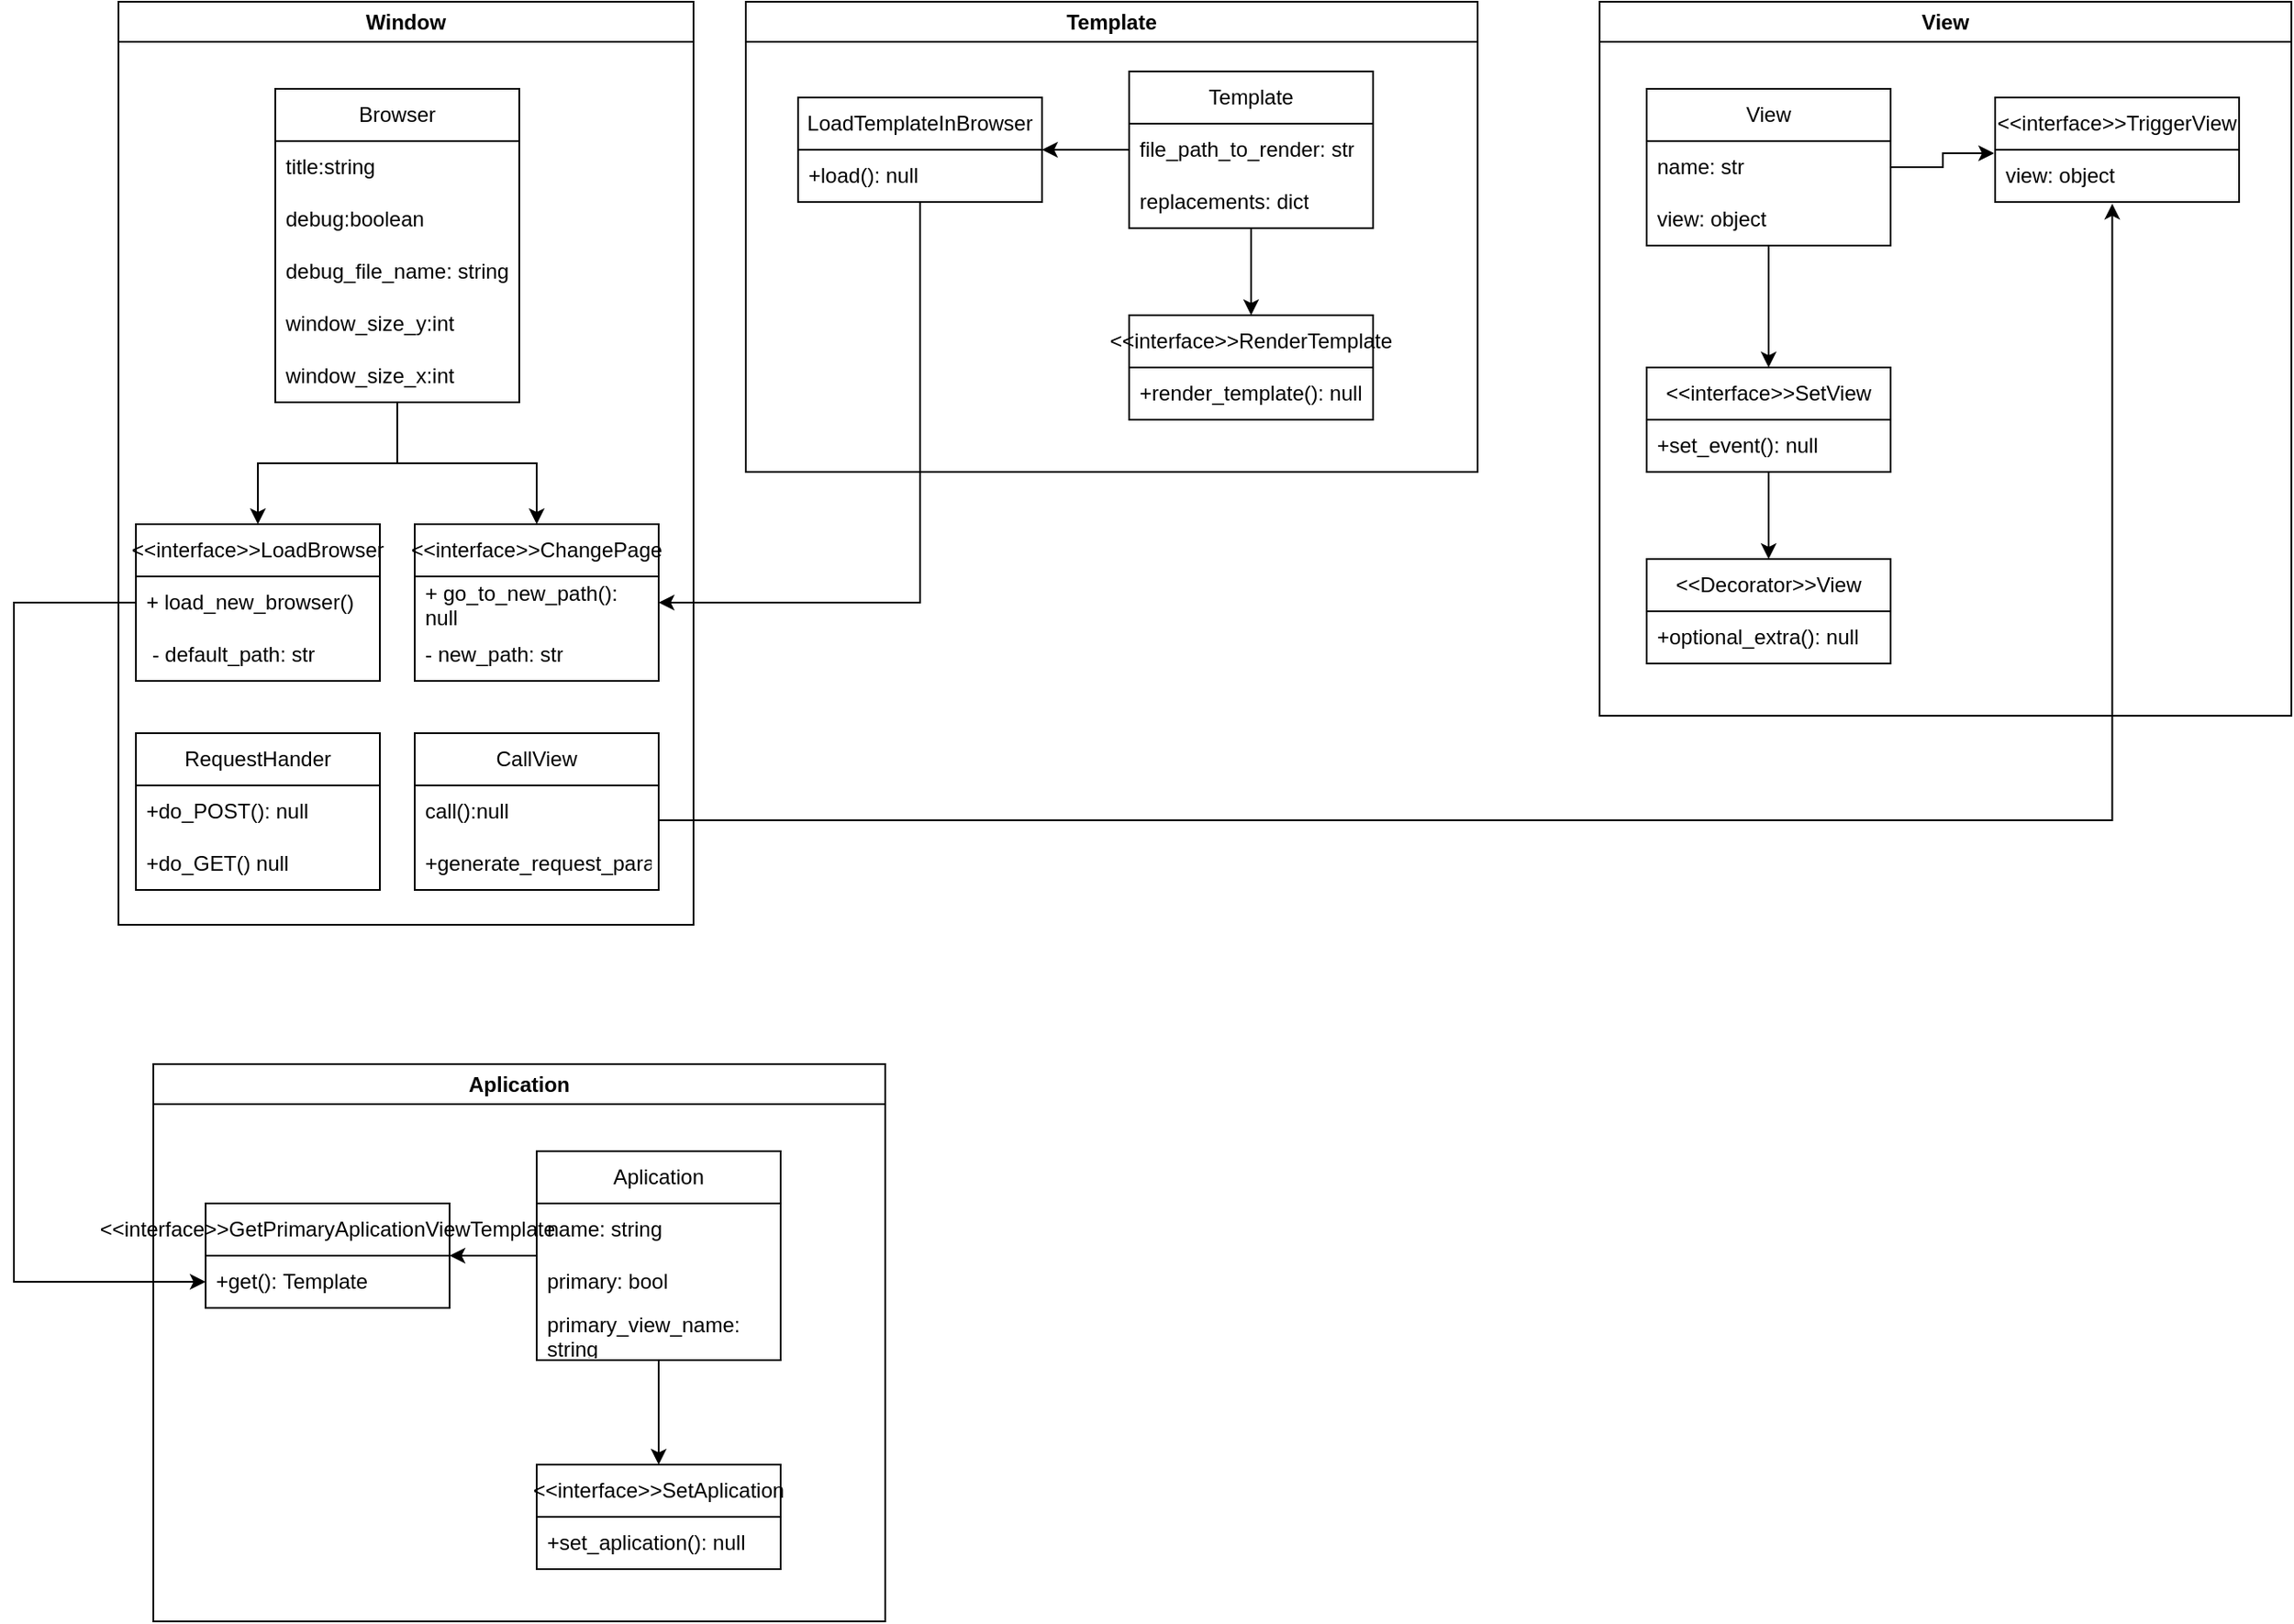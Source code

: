 <mxfile version="21.6.8" type="device">
  <diagram name="Page-1" id="efa7a0a1-bf9b-a30e-e6df-94a7791c09e9">
    <mxGraphModel dx="2599" dy="1025" grid="1" gridSize="10" guides="1" tooltips="1" connect="1" arrows="1" fold="1" page="1" pageScale="1" pageWidth="826" pageHeight="1169" background="none" math="0" shadow="0">
      <root>
        <mxCell id="0" />
        <mxCell id="1" parent="0" />
        <mxCell id="OZg23HnvEFc5ALLs9WBg-119" value="Window" style="swimlane;whiteSpace=wrap;html=1;" vertex="1" parent="1">
          <mxGeometry x="-20" y="60" width="330" height="530" as="geometry" />
        </mxCell>
        <mxCell id="OZg23HnvEFc5ALLs9WBg-136" style="edgeStyle=orthogonalEdgeStyle;rounded=0;orthogonalLoop=1;jettySize=auto;html=1;entryX=0.5;entryY=0;entryDx=0;entryDy=0;" edge="1" parent="OZg23HnvEFc5ALLs9WBg-119" source="OZg23HnvEFc5ALLs9WBg-114" target="OZg23HnvEFc5ALLs9WBg-133">
          <mxGeometry relative="1" as="geometry" />
        </mxCell>
        <mxCell id="OZg23HnvEFc5ALLs9WBg-142" style="edgeStyle=orthogonalEdgeStyle;rounded=0;orthogonalLoop=1;jettySize=auto;html=1;" edge="1" parent="OZg23HnvEFc5ALLs9WBg-119" source="OZg23HnvEFc5ALLs9WBg-114" target="OZg23HnvEFc5ALLs9WBg-140">
          <mxGeometry relative="1" as="geometry" />
        </mxCell>
        <mxCell id="OZg23HnvEFc5ALLs9WBg-114" value="Browser" style="swimlane;fontStyle=0;childLayout=stackLayout;horizontal=1;startSize=30;horizontalStack=0;resizeParent=1;resizeParentMax=0;resizeLast=0;collapsible=1;marginBottom=0;whiteSpace=wrap;html=1;" vertex="1" parent="OZg23HnvEFc5ALLs9WBg-119">
          <mxGeometry x="90" y="50" width="140" height="180" as="geometry">
            <mxRectangle x="20" y="50" width="80" height="30" as="alternateBounds" />
          </mxGeometry>
        </mxCell>
        <mxCell id="OZg23HnvEFc5ALLs9WBg-115" value="title:string" style="text;strokeColor=none;fillColor=none;align=left;verticalAlign=middle;spacingLeft=4;spacingRight=4;overflow=hidden;points=[[0,0.5],[1,0.5]];portConstraint=eastwest;rotatable=0;whiteSpace=wrap;html=1;" vertex="1" parent="OZg23HnvEFc5ALLs9WBg-114">
          <mxGeometry y="30" width="140" height="30" as="geometry" />
        </mxCell>
        <mxCell id="OZg23HnvEFc5ALLs9WBg-116" value="debug:boolean" style="text;strokeColor=none;fillColor=none;align=left;verticalAlign=middle;spacingLeft=4;spacingRight=4;overflow=hidden;points=[[0,0.5],[1,0.5]];portConstraint=eastwest;rotatable=0;whiteSpace=wrap;html=1;" vertex="1" parent="OZg23HnvEFc5ALLs9WBg-114">
          <mxGeometry y="60" width="140" height="30" as="geometry" />
        </mxCell>
        <mxCell id="OZg23HnvEFc5ALLs9WBg-117" value="debug_file_name: string" style="text;strokeColor=none;fillColor=none;align=left;verticalAlign=middle;spacingLeft=4;spacingRight=4;overflow=hidden;points=[[0,0.5],[1,0.5]];portConstraint=eastwest;rotatable=0;whiteSpace=wrap;html=1;" vertex="1" parent="OZg23HnvEFc5ALLs9WBg-114">
          <mxGeometry y="90" width="140" height="30" as="geometry" />
        </mxCell>
        <mxCell id="OZg23HnvEFc5ALLs9WBg-123" value="window_size_y:int" style="text;strokeColor=none;fillColor=none;align=left;verticalAlign=middle;spacingLeft=4;spacingRight=4;overflow=hidden;points=[[0,0.5],[1,0.5]];portConstraint=eastwest;rotatable=0;whiteSpace=wrap;html=1;" vertex="1" parent="OZg23HnvEFc5ALLs9WBg-114">
          <mxGeometry y="120" width="140" height="30" as="geometry" />
        </mxCell>
        <mxCell id="OZg23HnvEFc5ALLs9WBg-124" value="window_size_x:int" style="text;strokeColor=none;fillColor=none;align=left;verticalAlign=middle;spacingLeft=4;spacingRight=4;overflow=hidden;points=[[0,0.5],[1,0.5]];portConstraint=eastwest;rotatable=0;whiteSpace=wrap;html=1;" vertex="1" parent="OZg23HnvEFc5ALLs9WBg-114">
          <mxGeometry y="150" width="140" height="30" as="geometry" />
        </mxCell>
        <mxCell id="OZg23HnvEFc5ALLs9WBg-133" value="&amp;lt;&amp;lt;interface&amp;gt;&amp;gt;LoadBrowser" style="swimlane;fontStyle=0;childLayout=stackLayout;horizontal=1;startSize=30;horizontalStack=0;resizeParent=1;resizeParentMax=0;resizeLast=0;collapsible=1;marginBottom=0;whiteSpace=wrap;html=1;" vertex="1" parent="OZg23HnvEFc5ALLs9WBg-119">
          <mxGeometry x="10" y="300" width="140" height="90" as="geometry">
            <mxRectangle x="20" y="50" width="80" height="30" as="alternateBounds" />
          </mxGeometry>
        </mxCell>
        <mxCell id="OZg23HnvEFc5ALLs9WBg-144" value="+ load_new_browser()" style="text;strokeColor=none;fillColor=none;align=left;verticalAlign=middle;spacingLeft=4;spacingRight=4;overflow=hidden;points=[[0,0.5],[1,0.5]];portConstraint=eastwest;rotatable=0;whiteSpace=wrap;html=1;" vertex="1" parent="OZg23HnvEFc5ALLs9WBg-133">
          <mxGeometry y="30" width="140" height="30" as="geometry" />
        </mxCell>
        <mxCell id="OZg23HnvEFc5ALLs9WBg-134" value="&amp;nbsp;- default_path: str" style="text;strokeColor=none;fillColor=none;align=left;verticalAlign=middle;spacingLeft=4;spacingRight=4;overflow=hidden;points=[[0,0.5],[1,0.5]];portConstraint=eastwest;rotatable=0;whiteSpace=wrap;html=1;" vertex="1" parent="OZg23HnvEFc5ALLs9WBg-133">
          <mxGeometry y="60" width="140" height="30" as="geometry" />
        </mxCell>
        <mxCell id="OZg23HnvEFc5ALLs9WBg-140" value="&amp;lt;&amp;lt;interface&amp;gt;&amp;gt;ChangePage" style="swimlane;fontStyle=0;childLayout=stackLayout;horizontal=1;startSize=30;horizontalStack=0;resizeParent=1;resizeParentMax=0;resizeLast=0;collapsible=1;marginBottom=0;whiteSpace=wrap;html=1;" vertex="1" parent="OZg23HnvEFc5ALLs9WBg-119">
          <mxGeometry x="170" y="300" width="140" height="90" as="geometry">
            <mxRectangle x="20" y="50" width="80" height="30" as="alternateBounds" />
          </mxGeometry>
        </mxCell>
        <mxCell id="OZg23HnvEFc5ALLs9WBg-143" value="+ go_to_new_path(): null" style="text;strokeColor=none;fillColor=none;align=left;verticalAlign=middle;spacingLeft=4;spacingRight=4;overflow=hidden;points=[[0,0.5],[1,0.5]];portConstraint=eastwest;rotatable=0;whiteSpace=wrap;html=1;" vertex="1" parent="OZg23HnvEFc5ALLs9WBg-140">
          <mxGeometry y="30" width="140" height="30" as="geometry" />
        </mxCell>
        <mxCell id="OZg23HnvEFc5ALLs9WBg-141" value="- new_path: str" style="text;strokeColor=none;fillColor=none;align=left;verticalAlign=middle;spacingLeft=4;spacingRight=4;overflow=hidden;points=[[0,0.5],[1,0.5]];portConstraint=eastwest;rotatable=0;whiteSpace=wrap;html=1;" vertex="1" parent="OZg23HnvEFc5ALLs9WBg-140">
          <mxGeometry y="60" width="140" height="30" as="geometry" />
        </mxCell>
        <mxCell id="OZg23HnvEFc5ALLs9WBg-204" value="RequestHander" style="swimlane;fontStyle=0;childLayout=stackLayout;horizontal=1;startSize=30;horizontalStack=0;resizeParent=1;resizeParentMax=0;resizeLast=0;collapsible=1;marginBottom=0;whiteSpace=wrap;html=1;" vertex="1" parent="OZg23HnvEFc5ALLs9WBg-119">
          <mxGeometry x="10" y="420" width="140" height="90" as="geometry">
            <mxRectangle x="20" y="50" width="80" height="30" as="alternateBounds" />
          </mxGeometry>
        </mxCell>
        <mxCell id="OZg23HnvEFc5ALLs9WBg-205" value="+do_POST(): null" style="text;strokeColor=none;fillColor=none;align=left;verticalAlign=middle;spacingLeft=4;spacingRight=4;overflow=hidden;points=[[0,0.5],[1,0.5]];portConstraint=eastwest;rotatable=0;whiteSpace=wrap;html=1;" vertex="1" parent="OZg23HnvEFc5ALLs9WBg-204">
          <mxGeometry y="30" width="140" height="30" as="geometry" />
        </mxCell>
        <mxCell id="OZg23HnvEFc5ALLs9WBg-206" value="+do_GET() null" style="text;strokeColor=none;fillColor=none;align=left;verticalAlign=middle;spacingLeft=4;spacingRight=4;overflow=hidden;points=[[0,0.5],[1,0.5]];portConstraint=eastwest;rotatable=0;whiteSpace=wrap;html=1;" vertex="1" parent="OZg23HnvEFc5ALLs9WBg-204">
          <mxGeometry y="60" width="140" height="30" as="geometry" />
        </mxCell>
        <mxCell id="OZg23HnvEFc5ALLs9WBg-210" value="CallView" style="swimlane;fontStyle=0;childLayout=stackLayout;horizontal=1;startSize=30;horizontalStack=0;resizeParent=1;resizeParentMax=0;resizeLast=0;collapsible=1;marginBottom=0;whiteSpace=wrap;html=1;" vertex="1" parent="OZg23HnvEFc5ALLs9WBg-119">
          <mxGeometry x="170" y="420" width="140" height="90" as="geometry">
            <mxRectangle x="20" y="50" width="80" height="30" as="alternateBounds" />
          </mxGeometry>
        </mxCell>
        <mxCell id="OZg23HnvEFc5ALLs9WBg-211" value="call():null" style="text;strokeColor=none;fillColor=none;align=left;verticalAlign=middle;spacingLeft=4;spacingRight=4;overflow=hidden;points=[[0,0.5],[1,0.5]];portConstraint=eastwest;rotatable=0;whiteSpace=wrap;html=1;" vertex="1" parent="OZg23HnvEFc5ALLs9WBg-210">
          <mxGeometry y="30" width="140" height="30" as="geometry" />
        </mxCell>
        <mxCell id="OZg23HnvEFc5ALLs9WBg-214" value="+generate_request_param_view():" style="text;strokeColor=none;fillColor=none;align=left;verticalAlign=middle;spacingLeft=4;spacingRight=4;overflow=hidden;points=[[0,0.5],[1,0.5]];portConstraint=eastwest;rotatable=0;whiteSpace=wrap;html=1;" vertex="1" parent="OZg23HnvEFc5ALLs9WBg-210">
          <mxGeometry y="60" width="140" height="30" as="geometry" />
        </mxCell>
        <mxCell id="OZg23HnvEFc5ALLs9WBg-145" value="Template" style="swimlane;whiteSpace=wrap;html=1;" vertex="1" parent="1">
          <mxGeometry x="340" y="60" width="420" height="270" as="geometry" />
        </mxCell>
        <mxCell id="OZg23HnvEFc5ALLs9WBg-170" style="edgeStyle=orthogonalEdgeStyle;rounded=0;orthogonalLoop=1;jettySize=auto;html=1;entryX=0.5;entryY=0;entryDx=0;entryDy=0;" edge="1" parent="OZg23HnvEFc5ALLs9WBg-145" source="OZg23HnvEFc5ALLs9WBg-160" target="OZg23HnvEFc5ALLs9WBg-167">
          <mxGeometry relative="1" as="geometry" />
        </mxCell>
        <mxCell id="OZg23HnvEFc5ALLs9WBg-182" style="edgeStyle=orthogonalEdgeStyle;rounded=0;orthogonalLoop=1;jettySize=auto;html=1;entryX=1;entryY=0.5;entryDx=0;entryDy=0;" edge="1" parent="OZg23HnvEFc5ALLs9WBg-145" source="OZg23HnvEFc5ALLs9WBg-160" target="OZg23HnvEFc5ALLs9WBg-180">
          <mxGeometry relative="1" as="geometry" />
        </mxCell>
        <mxCell id="OZg23HnvEFc5ALLs9WBg-160" value="Template" style="swimlane;fontStyle=0;childLayout=stackLayout;horizontal=1;startSize=30;horizontalStack=0;resizeParent=1;resizeParentMax=0;resizeLast=0;collapsible=1;marginBottom=0;whiteSpace=wrap;html=1;" vertex="1" parent="OZg23HnvEFc5ALLs9WBg-145">
          <mxGeometry x="220" y="40" width="140" height="90" as="geometry">
            <mxRectangle x="20" y="50" width="80" height="30" as="alternateBounds" />
          </mxGeometry>
        </mxCell>
        <mxCell id="OZg23HnvEFc5ALLs9WBg-161" value="file_path_to_render: str" style="text;strokeColor=none;fillColor=none;align=left;verticalAlign=middle;spacingLeft=4;spacingRight=4;overflow=hidden;points=[[0,0.5],[1,0.5]];portConstraint=eastwest;rotatable=0;whiteSpace=wrap;html=1;" vertex="1" parent="OZg23HnvEFc5ALLs9WBg-160">
          <mxGeometry y="30" width="140" height="30" as="geometry" />
        </mxCell>
        <mxCell id="OZg23HnvEFc5ALLs9WBg-166" value="replacements: dict" style="text;strokeColor=none;fillColor=none;align=left;verticalAlign=middle;spacingLeft=4;spacingRight=4;overflow=hidden;points=[[0,0.5],[1,0.5]];portConstraint=eastwest;rotatable=0;whiteSpace=wrap;html=1;" vertex="1" parent="OZg23HnvEFc5ALLs9WBg-160">
          <mxGeometry y="60" width="140" height="30" as="geometry" />
        </mxCell>
        <mxCell id="OZg23HnvEFc5ALLs9WBg-167" value="&amp;lt;&amp;lt;interface&amp;gt;&amp;gt;RenderTemplate" style="swimlane;fontStyle=0;childLayout=stackLayout;horizontal=1;startSize=30;horizontalStack=0;resizeParent=1;resizeParentMax=0;resizeLast=0;collapsible=1;marginBottom=0;whiteSpace=wrap;html=1;" vertex="1" parent="OZg23HnvEFc5ALLs9WBg-145">
          <mxGeometry x="220" y="180" width="140" height="60" as="geometry">
            <mxRectangle x="20" y="50" width="80" height="30" as="alternateBounds" />
          </mxGeometry>
        </mxCell>
        <mxCell id="OZg23HnvEFc5ALLs9WBg-169" value="+render_template(): null" style="text;strokeColor=none;fillColor=none;align=left;verticalAlign=middle;spacingLeft=4;spacingRight=4;overflow=hidden;points=[[0,0.5],[1,0.5]];portConstraint=eastwest;rotatable=0;whiteSpace=wrap;html=1;" vertex="1" parent="OZg23HnvEFc5ALLs9WBg-167">
          <mxGeometry y="30" width="140" height="30" as="geometry" />
        </mxCell>
        <mxCell id="OZg23HnvEFc5ALLs9WBg-180" value="LoadTemplateInBrowser" style="swimlane;fontStyle=0;childLayout=stackLayout;horizontal=1;startSize=30;horizontalStack=0;resizeParent=1;resizeParentMax=0;resizeLast=0;collapsible=1;marginBottom=0;whiteSpace=wrap;html=1;" vertex="1" parent="OZg23HnvEFc5ALLs9WBg-145">
          <mxGeometry x="30" y="55" width="140" height="60" as="geometry">
            <mxRectangle x="20" y="50" width="80" height="30" as="alternateBounds" />
          </mxGeometry>
        </mxCell>
        <mxCell id="OZg23HnvEFc5ALLs9WBg-181" value="+load(): null" style="text;strokeColor=none;fillColor=none;align=left;verticalAlign=middle;spacingLeft=4;spacingRight=4;overflow=hidden;points=[[0,0.5],[1,0.5]];portConstraint=eastwest;rotatable=0;whiteSpace=wrap;html=1;" vertex="1" parent="OZg23HnvEFc5ALLs9WBg-180">
          <mxGeometry y="30" width="140" height="30" as="geometry" />
        </mxCell>
        <mxCell id="OZg23HnvEFc5ALLs9WBg-173" value="View" style="swimlane;whiteSpace=wrap;html=1;startSize=23;" vertex="1" parent="1">
          <mxGeometry x="830" y="60" width="397" height="410" as="geometry" />
        </mxCell>
        <mxCell id="OZg23HnvEFc5ALLs9WBg-174" style="edgeStyle=orthogonalEdgeStyle;rounded=0;orthogonalLoop=1;jettySize=auto;html=1;entryX=0.5;entryY=0;entryDx=0;entryDy=0;" edge="1" parent="OZg23HnvEFc5ALLs9WBg-173" source="OZg23HnvEFc5ALLs9WBg-175" target="OZg23HnvEFc5ALLs9WBg-178">
          <mxGeometry relative="1" as="geometry" />
        </mxCell>
        <mxCell id="OZg23HnvEFc5ALLs9WBg-191" style="edgeStyle=orthogonalEdgeStyle;rounded=0;orthogonalLoop=1;jettySize=auto;html=1;entryX=-0.004;entryY=0.067;entryDx=0;entryDy=0;entryPerimeter=0;" edge="1" parent="OZg23HnvEFc5ALLs9WBg-173" source="OZg23HnvEFc5ALLs9WBg-175" target="OZg23HnvEFc5ALLs9WBg-186">
          <mxGeometry relative="1" as="geometry" />
        </mxCell>
        <mxCell id="OZg23HnvEFc5ALLs9WBg-175" value="View" style="swimlane;fontStyle=0;childLayout=stackLayout;horizontal=1;startSize=30;horizontalStack=0;resizeParent=1;resizeParentMax=0;resizeLast=0;collapsible=1;marginBottom=0;whiteSpace=wrap;html=1;" vertex="1" parent="OZg23HnvEFc5ALLs9WBg-173">
          <mxGeometry x="27" y="50" width="140" height="90" as="geometry">
            <mxRectangle x="20" y="50" width="80" height="30" as="alternateBounds" />
          </mxGeometry>
        </mxCell>
        <mxCell id="OZg23HnvEFc5ALLs9WBg-176" value="name: str" style="text;strokeColor=none;fillColor=none;align=left;verticalAlign=middle;spacingLeft=4;spacingRight=4;overflow=hidden;points=[[0,0.5],[1,0.5]];portConstraint=eastwest;rotatable=0;whiteSpace=wrap;html=1;" vertex="1" parent="OZg23HnvEFc5ALLs9WBg-175">
          <mxGeometry y="30" width="140" height="30" as="geometry" />
        </mxCell>
        <mxCell id="OZg23HnvEFc5ALLs9WBg-177" value="view: object" style="text;strokeColor=none;fillColor=none;align=left;verticalAlign=middle;spacingLeft=4;spacingRight=4;overflow=hidden;points=[[0,0.5],[1,0.5]];portConstraint=eastwest;rotatable=0;whiteSpace=wrap;html=1;" vertex="1" parent="OZg23HnvEFc5ALLs9WBg-175">
          <mxGeometry y="60" width="140" height="30" as="geometry" />
        </mxCell>
        <mxCell id="OZg23HnvEFc5ALLs9WBg-217" value="" style="edgeStyle=orthogonalEdgeStyle;rounded=0;orthogonalLoop=1;jettySize=auto;html=1;" edge="1" parent="OZg23HnvEFc5ALLs9WBg-173" source="OZg23HnvEFc5ALLs9WBg-178" target="OZg23HnvEFc5ALLs9WBg-215">
          <mxGeometry relative="1" as="geometry" />
        </mxCell>
        <mxCell id="OZg23HnvEFc5ALLs9WBg-178" value="&amp;lt;&amp;lt;interface&amp;gt;&amp;gt;SetView" style="swimlane;fontStyle=0;childLayout=stackLayout;horizontal=1;startSize=30;horizontalStack=0;resizeParent=1;resizeParentMax=0;resizeLast=0;collapsible=1;marginBottom=0;whiteSpace=wrap;html=1;" vertex="1" parent="OZg23HnvEFc5ALLs9WBg-173">
          <mxGeometry x="27" y="210" width="140" height="60" as="geometry">
            <mxRectangle x="20" y="50" width="80" height="30" as="alternateBounds" />
          </mxGeometry>
        </mxCell>
        <mxCell id="OZg23HnvEFc5ALLs9WBg-179" value="+set_event(): null" style="text;strokeColor=none;fillColor=none;align=left;verticalAlign=middle;spacingLeft=4;spacingRight=4;overflow=hidden;points=[[0,0.5],[1,0.5]];portConstraint=eastwest;rotatable=0;whiteSpace=wrap;html=1;" vertex="1" parent="OZg23HnvEFc5ALLs9WBg-178">
          <mxGeometry y="30" width="140" height="30" as="geometry" />
        </mxCell>
        <mxCell id="OZg23HnvEFc5ALLs9WBg-184" value="&amp;lt;&amp;lt;interface&amp;gt;&amp;gt;TriggerView" style="swimlane;fontStyle=0;childLayout=stackLayout;horizontal=1;startSize=30;horizontalStack=0;resizeParent=1;resizeParentMax=0;resizeLast=0;collapsible=1;marginBottom=0;whiteSpace=wrap;html=1;" vertex="1" parent="OZg23HnvEFc5ALLs9WBg-173">
          <mxGeometry x="227" y="55" width="140" height="60" as="geometry">
            <mxRectangle x="20" y="50" width="80" height="30" as="alternateBounds" />
          </mxGeometry>
        </mxCell>
        <mxCell id="OZg23HnvEFc5ALLs9WBg-186" value="view: object" style="text;strokeColor=none;fillColor=none;align=left;verticalAlign=middle;spacingLeft=4;spacingRight=4;overflow=hidden;points=[[0,0.5],[1,0.5]];portConstraint=eastwest;rotatable=0;whiteSpace=wrap;html=1;" vertex="1" parent="OZg23HnvEFc5ALLs9WBg-184">
          <mxGeometry y="30" width="140" height="30" as="geometry" />
        </mxCell>
        <mxCell id="OZg23HnvEFc5ALLs9WBg-215" value="&amp;lt;&amp;lt;Decorator&amp;gt;&amp;gt;View" style="swimlane;fontStyle=0;childLayout=stackLayout;horizontal=1;startSize=30;horizontalStack=0;resizeParent=1;resizeParentMax=0;resizeLast=0;collapsible=1;marginBottom=0;whiteSpace=wrap;html=1;" vertex="1" parent="OZg23HnvEFc5ALLs9WBg-173">
          <mxGeometry x="27" y="320" width="140" height="60" as="geometry">
            <mxRectangle x="20" y="50" width="80" height="30" as="alternateBounds" />
          </mxGeometry>
        </mxCell>
        <mxCell id="OZg23HnvEFc5ALLs9WBg-216" value="+optional_extra(): null" style="text;strokeColor=none;fillColor=none;align=left;verticalAlign=middle;spacingLeft=4;spacingRight=4;overflow=hidden;points=[[0,0.5],[1,0.5]];portConstraint=eastwest;rotatable=0;whiteSpace=wrap;html=1;" vertex="1" parent="OZg23HnvEFc5ALLs9WBg-215">
          <mxGeometry y="30" width="140" height="30" as="geometry" />
        </mxCell>
        <mxCell id="OZg23HnvEFc5ALLs9WBg-203" style="edgeStyle=orthogonalEdgeStyle;rounded=0;orthogonalLoop=1;jettySize=auto;html=1;entryX=1;entryY=0.5;entryDx=0;entryDy=0;" edge="1" parent="1" source="OZg23HnvEFc5ALLs9WBg-180" target="OZg23HnvEFc5ALLs9WBg-143">
          <mxGeometry relative="1" as="geometry" />
        </mxCell>
        <mxCell id="OZg23HnvEFc5ALLs9WBg-213" style="edgeStyle=orthogonalEdgeStyle;rounded=0;orthogonalLoop=1;jettySize=auto;html=1;entryX=0.48;entryY=1.032;entryDx=0;entryDy=0;entryPerimeter=0;" edge="1" parent="1" source="OZg23HnvEFc5ALLs9WBg-210" target="OZg23HnvEFc5ALLs9WBg-186">
          <mxGeometry relative="1" as="geometry">
            <Array as="points">
              <mxPoint x="1124" y="530" />
            </Array>
          </mxGeometry>
        </mxCell>
        <mxCell id="OZg23HnvEFc5ALLs9WBg-218" value="Aplication" style="swimlane;whiteSpace=wrap;html=1;startSize=23;" vertex="1" parent="1">
          <mxGeometry y="670" width="420" height="320" as="geometry" />
        </mxCell>
        <mxCell id="OZg23HnvEFc5ALLs9WBg-232" value="&amp;lt;&amp;lt;interface&amp;gt;&amp;gt;SetAplication" style="swimlane;fontStyle=0;childLayout=stackLayout;horizontal=1;startSize=30;horizontalStack=0;resizeParent=1;resizeParentMax=0;resizeLast=0;collapsible=1;marginBottom=0;whiteSpace=wrap;html=1;" vertex="1" parent="OZg23HnvEFc5ALLs9WBg-218">
          <mxGeometry x="220" y="230" width="140" height="60" as="geometry">
            <mxRectangle x="20" y="50" width="80" height="30" as="alternateBounds" />
          </mxGeometry>
        </mxCell>
        <mxCell id="OZg23HnvEFc5ALLs9WBg-233" value="+set_aplication(): null" style="text;strokeColor=none;fillColor=none;align=left;verticalAlign=middle;spacingLeft=4;spacingRight=4;overflow=hidden;points=[[0,0.5],[1,0.5]];portConstraint=eastwest;rotatable=0;whiteSpace=wrap;html=1;" vertex="1" parent="OZg23HnvEFc5ALLs9WBg-232">
          <mxGeometry y="30" width="140" height="30" as="geometry" />
        </mxCell>
        <mxCell id="OZg23HnvEFc5ALLs9WBg-242" style="edgeStyle=orthogonalEdgeStyle;rounded=0;orthogonalLoop=1;jettySize=auto;html=1;" edge="1" parent="OZg23HnvEFc5ALLs9WBg-218" source="OZg23HnvEFc5ALLs9WBg-234" target="OZg23HnvEFc5ALLs9WBg-232">
          <mxGeometry relative="1" as="geometry" />
        </mxCell>
        <mxCell id="OZg23HnvEFc5ALLs9WBg-248" style="edgeStyle=orthogonalEdgeStyle;rounded=0;orthogonalLoop=1;jettySize=auto;html=1;" edge="1" parent="OZg23HnvEFc5ALLs9WBg-218" source="OZg23HnvEFc5ALLs9WBg-234" target="OZg23HnvEFc5ALLs9WBg-239">
          <mxGeometry relative="1" as="geometry" />
        </mxCell>
        <mxCell id="OZg23HnvEFc5ALLs9WBg-234" value="Aplication" style="swimlane;fontStyle=0;childLayout=stackLayout;horizontal=1;startSize=30;horizontalStack=0;resizeParent=1;resizeParentMax=0;resizeLast=0;collapsible=1;marginBottom=0;whiteSpace=wrap;html=1;" vertex="1" parent="OZg23HnvEFc5ALLs9WBg-218">
          <mxGeometry x="220" y="50" width="140" height="120" as="geometry">
            <mxRectangle x="20" y="50" width="80" height="30" as="alternateBounds" />
          </mxGeometry>
        </mxCell>
        <mxCell id="OZg23HnvEFc5ALLs9WBg-235" value="name: string" style="text;strokeColor=none;fillColor=none;align=left;verticalAlign=middle;spacingLeft=4;spacingRight=4;overflow=hidden;points=[[0,0.5],[1,0.5]];portConstraint=eastwest;rotatable=0;whiteSpace=wrap;html=1;" vertex="1" parent="OZg23HnvEFc5ALLs9WBg-234">
          <mxGeometry y="30" width="140" height="30" as="geometry" />
        </mxCell>
        <mxCell id="OZg23HnvEFc5ALLs9WBg-236" value="primary: bool" style="text;strokeColor=none;fillColor=none;align=left;verticalAlign=middle;spacingLeft=4;spacingRight=4;overflow=hidden;points=[[0,0.5],[1,0.5]];portConstraint=eastwest;rotatable=0;whiteSpace=wrap;html=1;" vertex="1" parent="OZg23HnvEFc5ALLs9WBg-234">
          <mxGeometry y="60" width="140" height="30" as="geometry" />
        </mxCell>
        <mxCell id="OZg23HnvEFc5ALLs9WBg-237" value="primary_view_name: string" style="text;strokeColor=none;fillColor=none;align=left;verticalAlign=middle;spacingLeft=4;spacingRight=4;overflow=hidden;points=[[0,0.5],[1,0.5]];portConstraint=eastwest;rotatable=0;whiteSpace=wrap;html=1;" vertex="1" parent="OZg23HnvEFc5ALLs9WBg-234">
          <mxGeometry y="90" width="140" height="30" as="geometry" />
        </mxCell>
        <mxCell id="OZg23HnvEFc5ALLs9WBg-239" value="&amp;lt;&amp;lt;interface&amp;gt;&amp;gt;GetPrimaryAplicationViewTemplate" style="swimlane;fontStyle=0;childLayout=stackLayout;horizontal=1;startSize=30;horizontalStack=0;resizeParent=1;resizeParentMax=0;resizeLast=0;collapsible=1;marginBottom=0;whiteSpace=wrap;html=1;" vertex="1" parent="OZg23HnvEFc5ALLs9WBg-218">
          <mxGeometry x="30" y="80" width="140" height="60" as="geometry">
            <mxRectangle x="20" y="50" width="80" height="30" as="alternateBounds" />
          </mxGeometry>
        </mxCell>
        <mxCell id="OZg23HnvEFc5ALLs9WBg-240" value="+get():&amp;nbsp;Template" style="text;strokeColor=none;fillColor=none;align=left;verticalAlign=middle;spacingLeft=4;spacingRight=4;overflow=hidden;points=[[0,0.5],[1,0.5]];portConstraint=eastwest;rotatable=0;whiteSpace=wrap;html=1;" vertex="1" parent="OZg23HnvEFc5ALLs9WBg-239">
          <mxGeometry y="30" width="140" height="30" as="geometry" />
        </mxCell>
        <mxCell id="OZg23HnvEFc5ALLs9WBg-247" style="edgeStyle=orthogonalEdgeStyle;rounded=0;orthogonalLoop=1;jettySize=auto;html=1;entryX=0;entryY=0.5;entryDx=0;entryDy=0;" edge="1" parent="1" source="OZg23HnvEFc5ALLs9WBg-133" target="OZg23HnvEFc5ALLs9WBg-240">
          <mxGeometry relative="1" as="geometry">
            <Array as="points">
              <mxPoint x="-80" y="405" />
              <mxPoint x="-80" y="795" />
            </Array>
          </mxGeometry>
        </mxCell>
      </root>
    </mxGraphModel>
  </diagram>
</mxfile>
